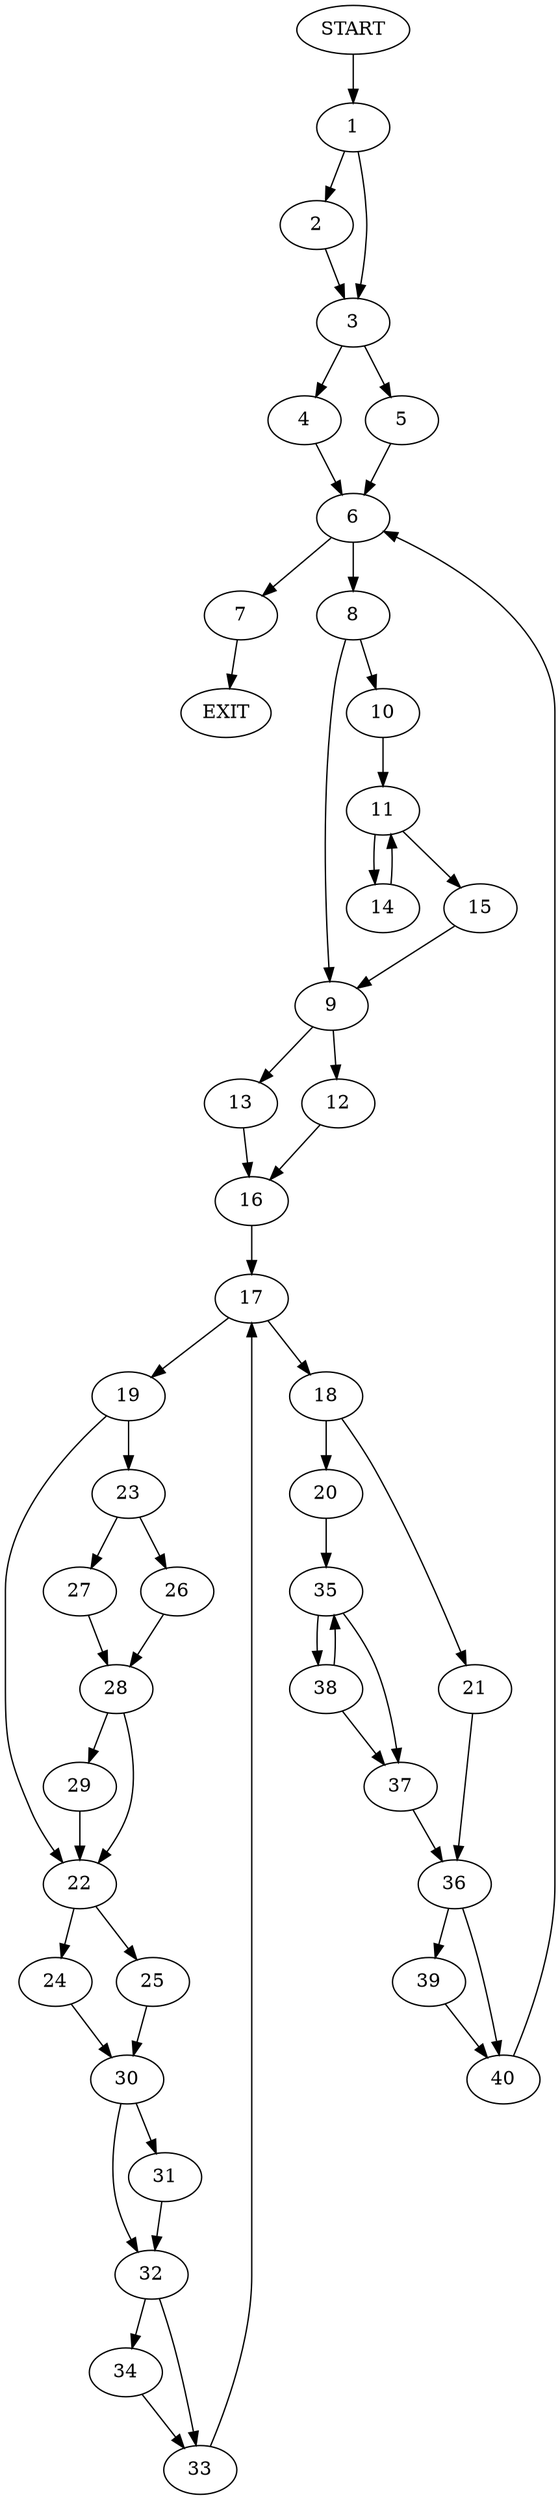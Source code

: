 digraph {
0 [label="START"]
41 [label="EXIT"]
0 -> 1
1 -> 2
1 -> 3
2 -> 3
3 -> 4
3 -> 5
4 -> 6
5 -> 6
6 -> 7
6 -> 8
7 -> 41
8 -> 9
8 -> 10
10 -> 11
9 -> 12
9 -> 13
11 -> 14
11 -> 15
15 -> 9
14 -> 11
13 -> 16
12 -> 16
16 -> 17
17 -> 18
17 -> 19
18 -> 20
18 -> 21
19 -> 22
19 -> 23
22 -> 24
22 -> 25
23 -> 26
23 -> 27
27 -> 28
26 -> 28
28 -> 22
28 -> 29
29 -> 22
25 -> 30
24 -> 30
30 -> 31
30 -> 32
31 -> 32
32 -> 33
32 -> 34
33 -> 17
34 -> 33
20 -> 35
21 -> 36
35 -> 37
35 -> 38
37 -> 36
38 -> 37
38 -> 35
36 -> 39
36 -> 40
39 -> 40
40 -> 6
}
